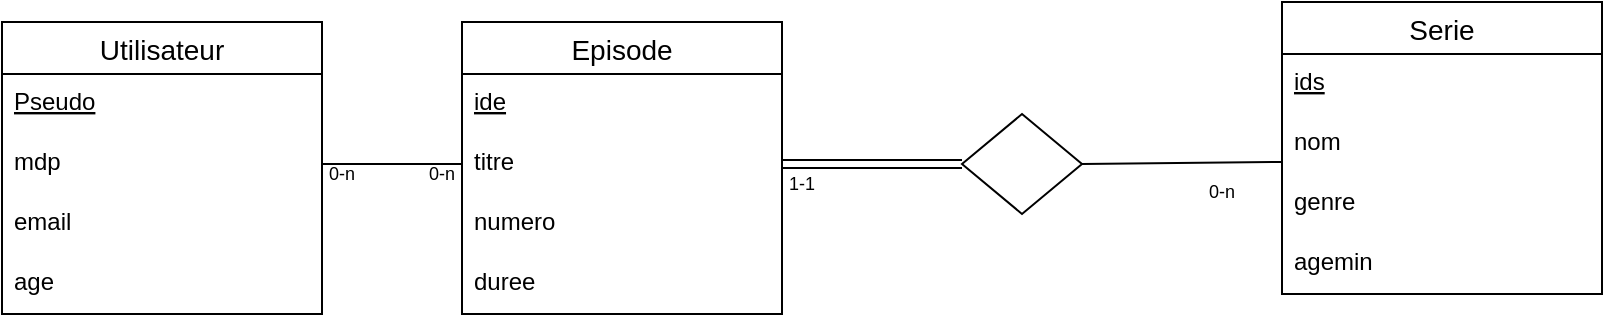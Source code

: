 <mxfile>
    <diagram id="UKECUbwvvFtiP2L4_9bk" name="Page-1">
        <mxGraphModel dx="645" dy="335" grid="1" gridSize="10" guides="1" tooltips="1" connect="1" arrows="1" fold="1" page="1" pageScale="1" pageWidth="827" pageHeight="1169" math="0" shadow="0">
            <root>
                <mxCell id="0"/>
                <mxCell id="1" parent="0"/>
                <mxCell id="2" value="Utilisateur" style="swimlane;fontStyle=0;childLayout=stackLayout;horizontal=1;startSize=26;horizontalStack=0;resizeParent=1;resizeParentMax=0;resizeLast=0;collapsible=1;marginBottom=0;align=center;fontSize=14;" vertex="1" parent="1">
                    <mxGeometry x="80" y="150" width="160" height="146" as="geometry"/>
                </mxCell>
                <mxCell id="3" value="Pseudo" style="text;strokeColor=none;fillColor=none;spacingLeft=4;spacingRight=4;overflow=hidden;rotatable=0;points=[[0,0.5],[1,0.5]];portConstraint=eastwest;fontSize=12;fontStyle=4" vertex="1" parent="2">
                    <mxGeometry y="26" width="160" height="30" as="geometry"/>
                </mxCell>
                <mxCell id="4" value="mdp" style="text;strokeColor=none;fillColor=none;spacingLeft=4;spacingRight=4;overflow=hidden;rotatable=0;points=[[0,0.5],[1,0.5]];portConstraint=eastwest;fontSize=12;" vertex="1" parent="2">
                    <mxGeometry y="56" width="160" height="30" as="geometry"/>
                </mxCell>
                <mxCell id="5" value="email" style="text;strokeColor=none;fillColor=none;spacingLeft=4;spacingRight=4;overflow=hidden;rotatable=0;points=[[0,0.5],[1,0.5]];portConstraint=eastwest;fontSize=12;" vertex="1" parent="2">
                    <mxGeometry y="86" width="160" height="30" as="geometry"/>
                </mxCell>
                <mxCell id="6" value="age" style="text;strokeColor=none;fillColor=none;spacingLeft=4;spacingRight=4;overflow=hidden;rotatable=0;points=[[0,0.5],[1,0.5]];portConstraint=eastwest;fontSize=12;" vertex="1" parent="2">
                    <mxGeometry y="116" width="160" height="30" as="geometry"/>
                </mxCell>
                <mxCell id="7" value="Episode" style="swimlane;fontStyle=0;childLayout=stackLayout;horizontal=1;startSize=26;horizontalStack=0;resizeParent=1;resizeParentMax=0;resizeLast=0;collapsible=1;marginBottom=0;align=center;fontSize=14;" vertex="1" parent="1">
                    <mxGeometry x="310" y="150" width="160" height="146" as="geometry"/>
                </mxCell>
                <mxCell id="8" value="ide" style="text;strokeColor=none;fillColor=none;spacingLeft=4;spacingRight=4;overflow=hidden;rotatable=0;points=[[0,0.5],[1,0.5]];portConstraint=eastwest;fontSize=12;fontStyle=4" vertex="1" parent="7">
                    <mxGeometry y="26" width="160" height="30" as="geometry"/>
                </mxCell>
                <mxCell id="9" value="titre" style="text;strokeColor=none;fillColor=none;spacingLeft=4;spacingRight=4;overflow=hidden;rotatable=0;points=[[0,0.5],[1,0.5]];portConstraint=eastwest;fontSize=12;" vertex="1" parent="7">
                    <mxGeometry y="56" width="160" height="30" as="geometry"/>
                </mxCell>
                <mxCell id="10" value="numero" style="text;strokeColor=none;fillColor=none;spacingLeft=4;spacingRight=4;overflow=hidden;rotatable=0;points=[[0,0.5],[1,0.5]];portConstraint=eastwest;fontSize=12;" vertex="1" parent="7">
                    <mxGeometry y="86" width="160" height="30" as="geometry"/>
                </mxCell>
                <mxCell id="11" value="duree" style="text;strokeColor=none;fillColor=none;spacingLeft=4;spacingRight=4;overflow=hidden;rotatable=0;points=[[0,0.5],[1,0.5]];portConstraint=eastwest;fontSize=12;" vertex="1" parent="7">
                    <mxGeometry y="116" width="160" height="30" as="geometry"/>
                </mxCell>
                <mxCell id="14" value="Serie" style="swimlane;fontStyle=0;childLayout=stackLayout;horizontal=1;startSize=26;horizontalStack=0;resizeParent=1;resizeParentMax=0;resizeLast=0;collapsible=1;marginBottom=0;align=center;fontSize=14;" vertex="1" parent="1">
                    <mxGeometry x="720" y="140" width="160" height="146" as="geometry"/>
                </mxCell>
                <mxCell id="15" value="ids" style="text;strokeColor=none;fillColor=none;spacingLeft=4;spacingRight=4;overflow=hidden;rotatable=0;points=[[0,0.5],[1,0.5]];portConstraint=eastwest;fontSize=12;fontStyle=4" vertex="1" parent="14">
                    <mxGeometry y="26" width="160" height="30" as="geometry"/>
                </mxCell>
                <mxCell id="16" value="nom" style="text;strokeColor=none;fillColor=none;spacingLeft=4;spacingRight=4;overflow=hidden;rotatable=0;points=[[0,0.5],[1,0.5]];portConstraint=eastwest;fontSize=12;" vertex="1" parent="14">
                    <mxGeometry y="56" width="160" height="30" as="geometry"/>
                </mxCell>
                <mxCell id="17" value="genre" style="text;strokeColor=none;fillColor=none;spacingLeft=4;spacingRight=4;overflow=hidden;rotatable=0;points=[[0,0.5],[1,0.5]];portConstraint=eastwest;fontSize=12;" vertex="1" parent="14">
                    <mxGeometry y="86" width="160" height="30" as="geometry"/>
                </mxCell>
                <mxCell id="18" value="agemin" style="text;strokeColor=none;fillColor=none;spacingLeft=4;spacingRight=4;overflow=hidden;rotatable=0;points=[[0,0.5],[1,0.5]];portConstraint=eastwest;fontSize=12;" vertex="1" parent="14">
                    <mxGeometry y="116" width="160" height="30" as="geometry"/>
                </mxCell>
                <mxCell id="25" value="" style="group" vertex="1" connectable="0" parent="1">
                    <mxGeometry x="240" y="210" width="20" height="30" as="geometry"/>
                </mxCell>
                <mxCell id="23" style="edgeStyle=none;html=1;exitX=1;exitY=0.5;exitDx=0;exitDy=0;entryX=0;entryY=0.5;entryDx=0;entryDy=0;endArrow=none;endFill=0;" edge="1" parent="25" source="4" target="9">
                    <mxGeometry relative="1" as="geometry"/>
                </mxCell>
                <mxCell id="24" value="&lt;font style=&quot;font-size: 9px;&quot;&gt;0-n&lt;/font&gt;" style="text;html=1;strokeColor=none;fillColor=none;align=center;verticalAlign=middle;whiteSpace=wrap;rounded=0;" vertex="1" parent="25">
                    <mxGeometry width="20" height="30" as="geometry"/>
                </mxCell>
                <mxCell id="26" value="" style="group" vertex="1" connectable="0" parent="1">
                    <mxGeometry x="290" y="210" width="20" height="30" as="geometry"/>
                </mxCell>
                <mxCell id="27" style="edgeStyle=none;html=1;exitX=1;exitY=0.5;exitDx=0;exitDy=0;entryX=0;entryY=0.5;entryDx=0;entryDy=0;endArrow=none;endFill=0;" edge="1" parent="26">
                    <mxGeometry relative="1" as="geometry"/>
                </mxCell>
                <mxCell id="28" value="&lt;font style=&quot;font-size: 9px;&quot;&gt;0-n&lt;/font&gt;" style="text;html=1;strokeColor=none;fillColor=none;align=center;verticalAlign=middle;whiteSpace=wrap;rounded=0;" vertex="1" parent="26">
                    <mxGeometry width="20" height="30" as="geometry"/>
                </mxCell>
                <mxCell id="39" value="" style="group" vertex="1" connectable="0" parent="1">
                    <mxGeometry x="450" y="196" width="270" height="54" as="geometry"/>
                </mxCell>
                <mxCell id="36" style="edgeStyle=none;html=1;exitX=1;exitY=0.5;exitDx=0;exitDy=0;fontSize=9;endArrow=none;endFill=0;" edge="1" parent="39" source="34">
                    <mxGeometry relative="1" as="geometry">
                        <mxPoint x="270" y="24" as="targetPoint"/>
                    </mxGeometry>
                </mxCell>
                <mxCell id="34" value="" style="shape=rhombus;html=1;dashed=0;whitespace=wrap;perimeter=rhombusPerimeter;fontSize=9;" vertex="1" parent="39">
                    <mxGeometry x="110" width="60" height="50" as="geometry"/>
                </mxCell>
                <mxCell id="38" value="" style="group" vertex="1" connectable="0" parent="39">
                    <mxGeometry y="20" width="60" height="30" as="geometry"/>
                </mxCell>
                <mxCell id="37" value="1-1" style="text;html=1;strokeColor=none;fillColor=none;align=center;verticalAlign=middle;whiteSpace=wrap;rounded=0;fontSize=9;" vertex="1" parent="38">
                    <mxGeometry width="60" height="30" as="geometry"/>
                </mxCell>
                <mxCell id="40" value="0-n" style="text;html=1;strokeColor=none;fillColor=none;align=center;verticalAlign=middle;whiteSpace=wrap;rounded=0;fontSize=9;" vertex="1" parent="39">
                    <mxGeometry x="210" y="24" width="60" height="30" as="geometry"/>
                </mxCell>
                <mxCell id="35" style="edgeStyle=none;html=1;exitX=1;exitY=0.5;exitDx=0;exitDy=0;entryX=0;entryY=0.5;entryDx=0;entryDy=0;fontSize=9;endArrow=none;endFill=0;shape=link;" edge="1" parent="1" source="9" target="34">
                    <mxGeometry relative="1" as="geometry"/>
                </mxCell>
            </root>
        </mxGraphModel>
    </diagram>
</mxfile>